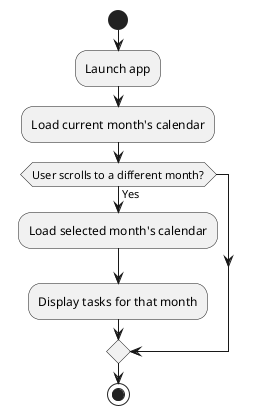 'View Current Month's Calendar
@startuml
start
:Launch app;
:Load current month's calendar;
if (User scrolls to a different month?) then (Yes)
  :Load selected month's calendar;
  :Display tasks for that month;
endif
stop
@enduml

'Select a Date to View Tasks
@startuml
start
:Open app;
:Display current month's calendar;
:Select a date;
:Redirect to tasks screen for selected date;
:Display tasks in "To-Do" and "DidIt's" categories;
stop
@enduml

'Add a New Task
@startuml
start
:Open tasks screen for a specific date;
:Tap "Add New Task" button;
:Show popup or new screen with task fields;
while (Are required fields complete?) is (No)
  :Prompt user to complete fields;
  :Fill in task details again;
endwhile
:Save task;
:Add task to "To-Do" list;
:Update tasks screen;
:Update progress pie chart;
stop
@enduml


'Edit an Existing Task
@startuml
start
:Navigate to tasks screen;
:Long press on task to edit;
:Open task details in editable view;
:Modify task details;
if (Does edit conflict with another task?) then (Yes)
  :Notify user of conflict;
  :Resolve conflict;
endif
:Save task;
:Update task in the list;
stop
@enduml

'Delete a Task
@startuml
start
:Navigate to tasks screen;
:Select(long press) task to delete;
:Prompt for confirmation;
if (User confirms?) then (Yes)
  :Delete task;
  :Update tasks screen and
  progress pie chart;
else (No)
  :Retain task;
endif
stop
@enduml

'Mark Task as Completed
@startuml
start
:Navigate to tasks screen;
:Check task in "To-Do" list;
:Move task to "DidIt's" list;
:Update progress pie chart;
stop
@enduml

'Track Daily Progress
@startuml
start
:Navigate to tasks screen;
:Display progress pie chart;
if (Are there tasks?) then (Yes)
  :Reflect percentage of completed tasks;
else (No)
  :Display "No Data Available";
endif
:Review progress;
stop
@enduml